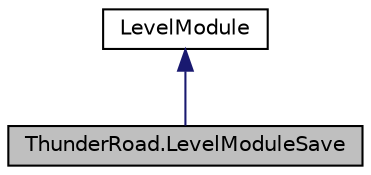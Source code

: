digraph "ThunderRoad.LevelModuleSave"
{
 // LATEX_PDF_SIZE
  edge [fontname="Helvetica",fontsize="10",labelfontname="Helvetica",labelfontsize="10"];
  node [fontname="Helvetica",fontsize="10",shape=record];
  Node1 [label="ThunderRoad.LevelModuleSave",height=0.2,width=0.4,color="black", fillcolor="grey75", style="filled", fontcolor="black",tooltip="Class LevelModuleSave. Implements the ThunderRoad.LevelModule"];
  Node2 -> Node1 [dir="back",color="midnightblue",fontsize="10",style="solid",fontname="Helvetica"];
  Node2 [label="LevelModule",height=0.2,width=0.4,color="black", fillcolor="white", style="filled",URL="$class_thunder_road_1_1_level_module.html",tooltip="Class LevelModule."];
}

